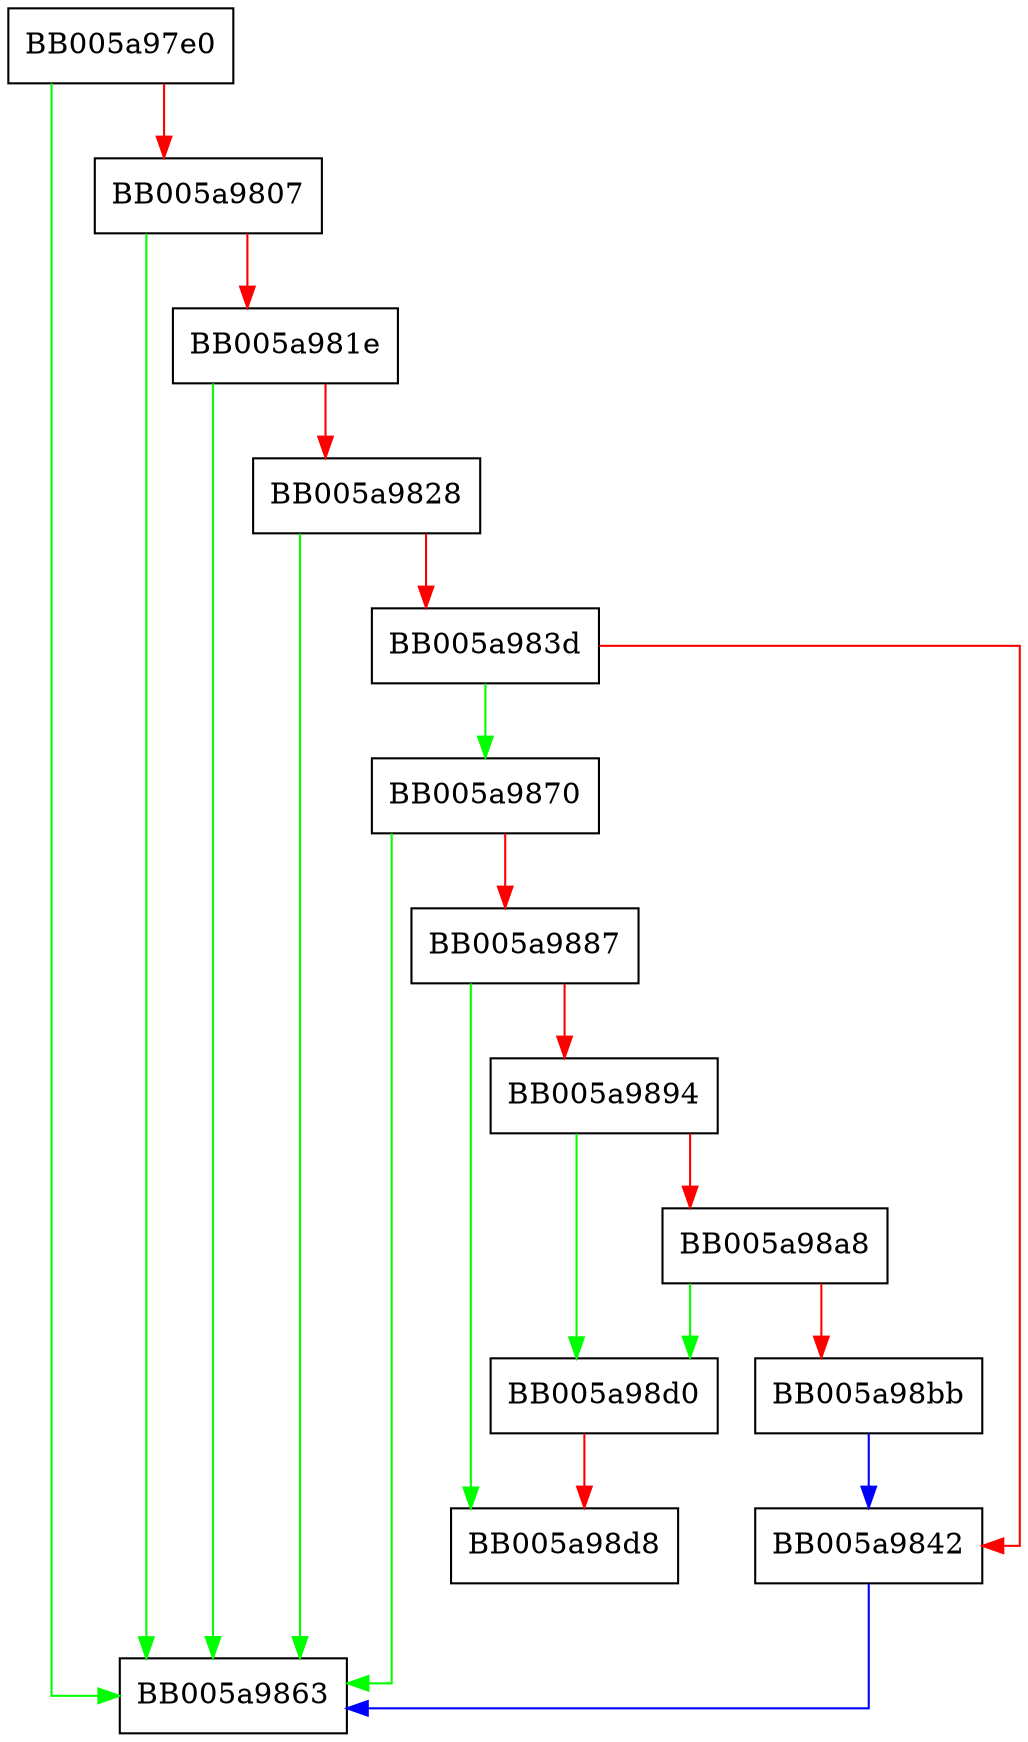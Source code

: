 digraph err_clear_last_constant_time {
  node [shape="box"];
  graph [splines=ortho];
  BB005a97e0 -> BB005a9863 [color="green"];
  BB005a97e0 -> BB005a9807 [color="red"];
  BB005a9807 -> BB005a9863 [color="green"];
  BB005a9807 -> BB005a981e [color="red"];
  BB005a981e -> BB005a9863 [color="green"];
  BB005a981e -> BB005a9828 [color="red"];
  BB005a9828 -> BB005a9863 [color="green"];
  BB005a9828 -> BB005a983d [color="red"];
  BB005a983d -> BB005a9870 [color="green"];
  BB005a983d -> BB005a9842 [color="red"];
  BB005a9842 -> BB005a9863 [color="blue"];
  BB005a9870 -> BB005a9863 [color="green"];
  BB005a9870 -> BB005a9887 [color="red"];
  BB005a9887 -> BB005a98d8 [color="green"];
  BB005a9887 -> BB005a9894 [color="red"];
  BB005a9894 -> BB005a98d0 [color="green"];
  BB005a9894 -> BB005a98a8 [color="red"];
  BB005a98a8 -> BB005a98d0 [color="green"];
  BB005a98a8 -> BB005a98bb [color="red"];
  BB005a98bb -> BB005a9842 [color="blue"];
  BB005a98d0 -> BB005a98d8 [color="red"];
}